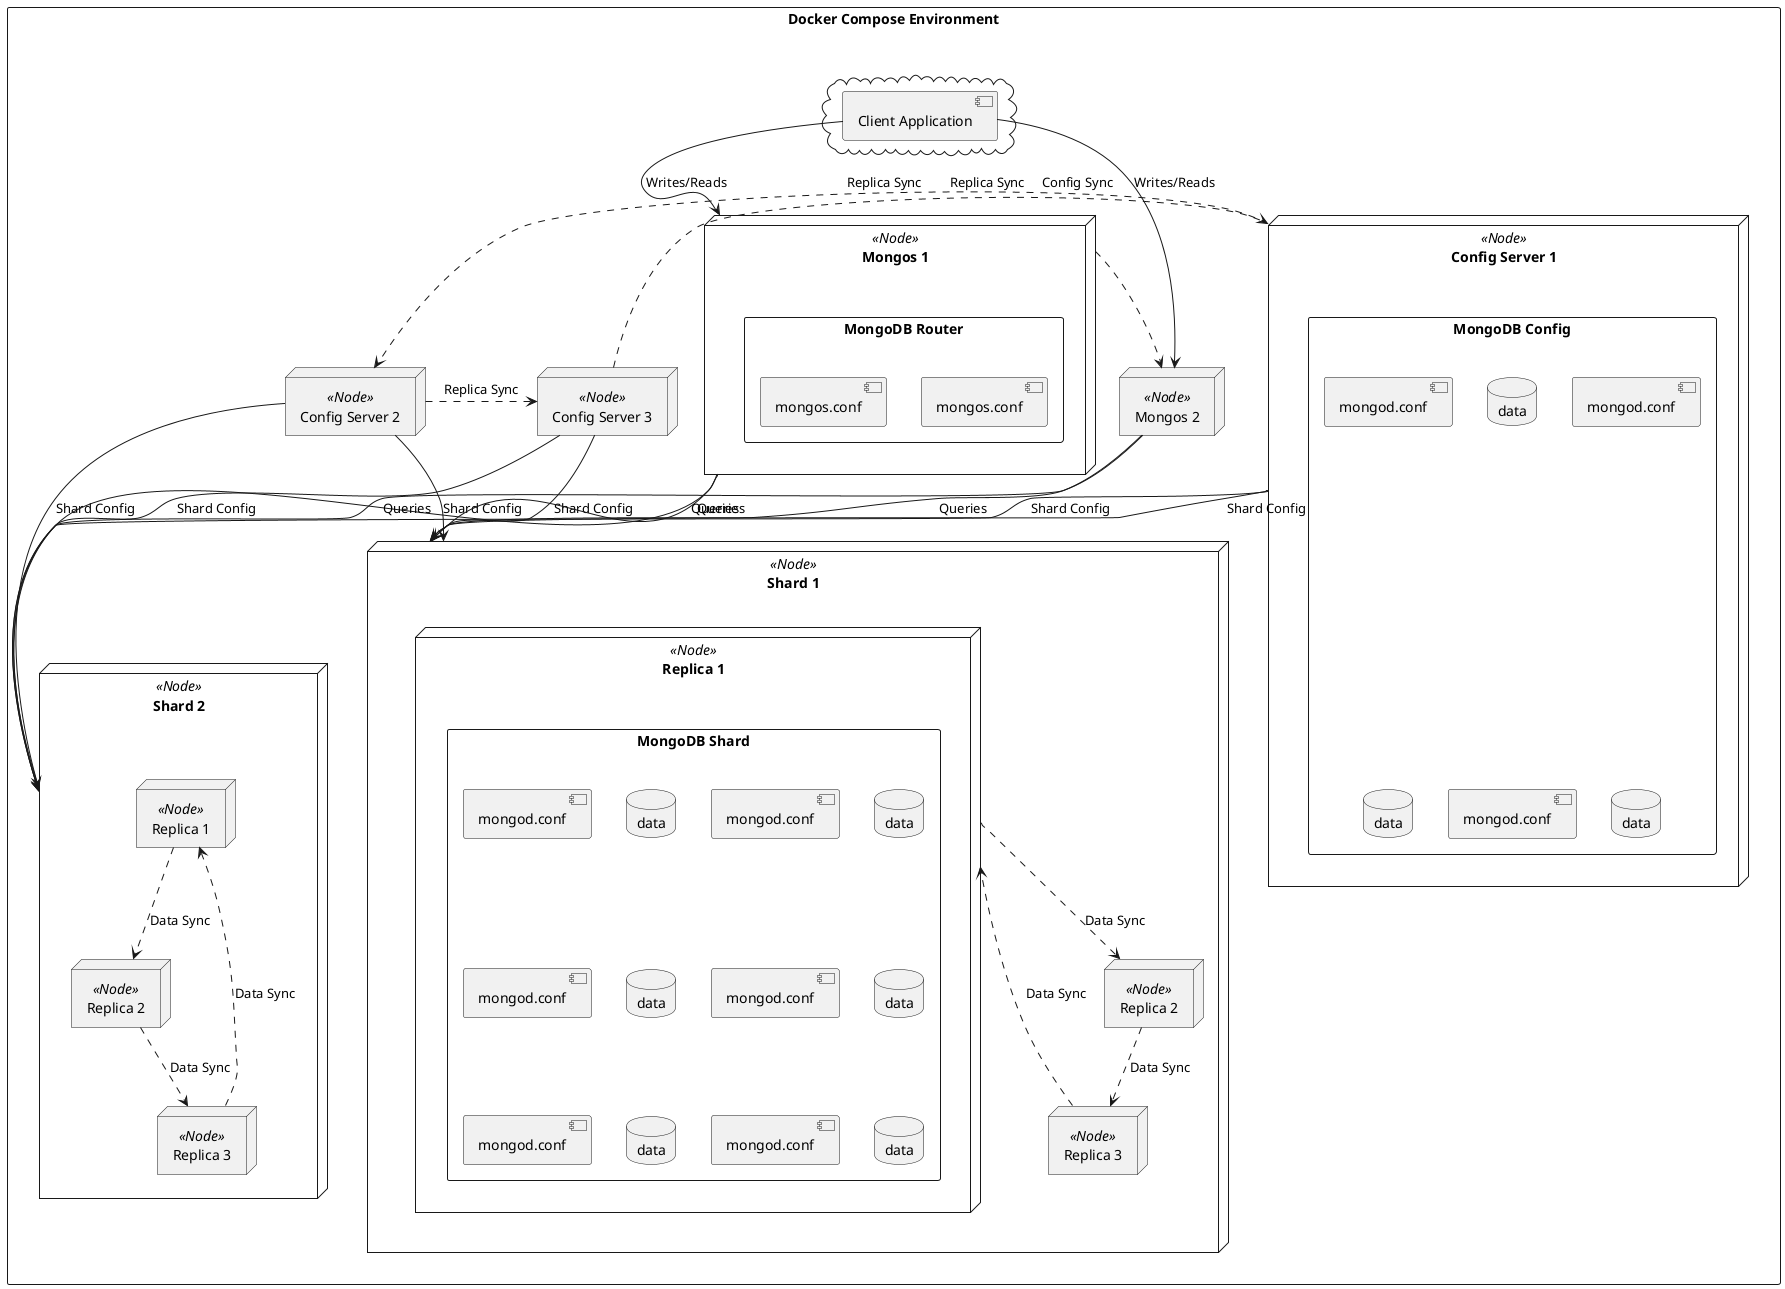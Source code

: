 @startuml
!define NodeColor lightblue
skinparam rectangle {
  BackgroundColor<<Node>> NodeColor
}

rectangle "Docker Compose Environment" {
  node "Config Server 1" as CS1 <<Node>> {
    rectangle "MongoDB Config" {
      [mongod.conf] as MC1
      database "data" as DCS1
    }
  }
  node "Config Server 2" as CS2 <<Node>> {
    rectangle "MongoDB Config" {
      [mongod.conf] as MC2
      database "data" as DCS2
    }
  }
  node "Config Server 3" as CS3 <<Node>> {
    rectangle "MongoDB Config" {
      [mongod.conf] as MC3
      database "data" as DCS3
    }
  }

  CS1 .right.> CS2 : Replica Sync
  CS2 .right.> CS3 : Replica Sync
  CS3 .right.> CS1 : Replica Sync

  node "Shard 1" as Shard1 <<Node>> {
    node "Replica 1" as S1R1 <<Node>> {
      rectangle "MongoDB Shard" {
        [mongod.conf] as MS1R1
        database "data" as DS1R1
      }
    }
    node "Replica 2" as S1R2 <<Node>> {
      rectangle "MongoDB Shard" {
        [mongod.conf] as MS1R2
        database "data" as DS1R2
      }
    }
    node "Replica 3" as S1R3 <<Node>> {
      rectangle "MongoDB Shard" {
        [mongod.conf] as MS1R3
        database "data" as DS1R3
      }
    }

    S1R1 .down.> S1R2 : Data Sync
    S1R2 .down.> S1R3 : Data Sync
    S1R3 .down.> S1R1 : Data Sync
  }

  node "Shard 2" as Shard2 <<Node>> {
    node "Replica 1" as S2R1 <<Node>> {
      rectangle "MongoDB Shard" {
        [mongod.conf] as MS2R1
        database "data" as DS2R1
      }
    }
    node "Replica 2" as S2R2 <<Node>> {
      rectangle "MongoDB Shard" {
        [mongod.conf] as MS2R2
        database "data" as DS2R2
      }
    }
    node "Replica 3" as S2R3 <<Node>> {
      rectangle "MongoDB Shard" {
        [mongod.conf] as MS2R3
        database "data" as DS2R3
      }
    }

    S2R1 .down.> S2R2 : Data Sync
    S2R2 .down.> S2R3 : Data Sync
    S2R3 .down.> S2R1 : Data Sync
  }

  node "Mongos 1" as Mongos1 <<Node>> {
    rectangle "MongoDB Router" {
      [mongos.conf] as MG1
    }
  }
  node "Mongos 2" as Mongos2 <<Node>> {
    rectangle "MongoDB Router" {
      [mongos.conf] as MG2
    }
  }

  Mongos1 .right.> Mongos2 : Config Sync

  cloud {
    [Client Application] as Client
  }

  Client -down-> Mongos1 : Writes/Reads
  Client -down-> Mongos2 : Writes/Reads
}

CS1 -down-> Shard1 : Shard Config
CS2 -down-> Shard1 : Shard Config
CS3 -down-> Shard1 : Shard Config

CS1 -down-> Shard2 : Shard Config
CS2 -down-> Shard2 : Shard Config
CS3 -down-> Shard2 : Shard Config

Mongos1 -down-> Shard1 : Queries
Mongos1 -down-> Shard2 : Queries

Mongos2 -down-> Shard1 : Queries
Mongos2 -down-> Shard2 : Queries

@enduml
